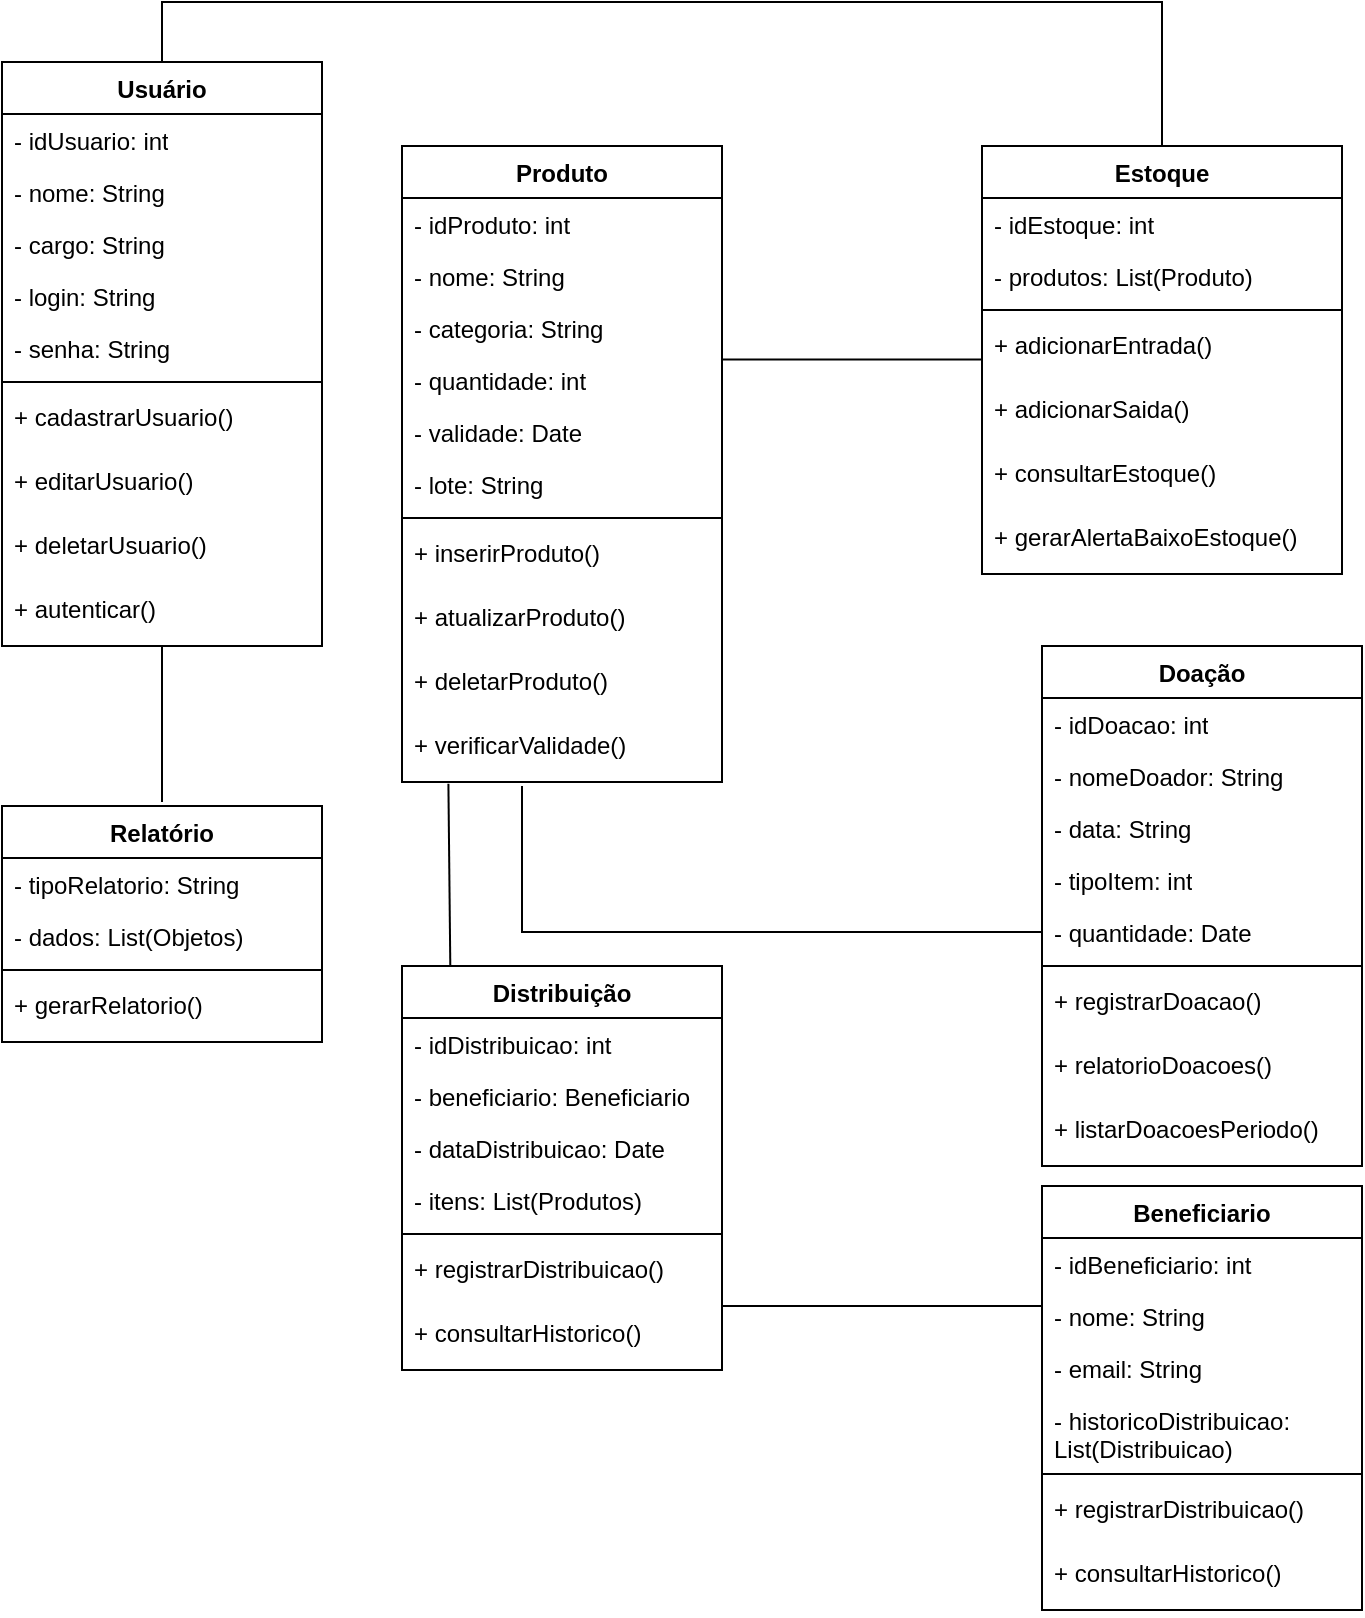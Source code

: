 <mxfile version="24.7.1" type="device">
  <diagram id="C5RBs43oDa-KdzZeNtuy" name="Page-1">
    <mxGraphModel dx="1257" dy="634" grid="1" gridSize="10" guides="1" tooltips="1" connect="1" arrows="1" fold="1" page="1" pageScale="1" pageWidth="827" pageHeight="1169" math="0" shadow="0">
      <root>
        <mxCell id="WIyWlLk6GJQsqaUBKTNV-0" />
        <mxCell id="WIyWlLk6GJQsqaUBKTNV-1" parent="WIyWlLk6GJQsqaUBKTNV-0" />
        <mxCell id="WTYtpzg1ktELfPWY72pb-0" value="Produto" style="swimlane;fontStyle=1;align=center;verticalAlign=top;childLayout=stackLayout;horizontal=1;startSize=26;horizontalStack=0;resizeParent=1;resizeParentMax=0;resizeLast=0;collapsible=1;marginBottom=0;whiteSpace=wrap;html=1;" vertex="1" parent="WIyWlLk6GJQsqaUBKTNV-1">
          <mxGeometry x="294" y="102" width="160" height="318" as="geometry" />
        </mxCell>
        <mxCell id="WTYtpzg1ktELfPWY72pb-1" value="- idProduto: int" style="text;strokeColor=none;fillColor=none;align=left;verticalAlign=top;spacingLeft=4;spacingRight=4;overflow=hidden;rotatable=0;points=[[0,0.5],[1,0.5]];portConstraint=eastwest;whiteSpace=wrap;html=1;" vertex="1" parent="WTYtpzg1ktELfPWY72pb-0">
          <mxGeometry y="26" width="160" height="26" as="geometry" />
        </mxCell>
        <mxCell id="WTYtpzg1ktELfPWY72pb-11" value="- nome: String" style="text;strokeColor=none;fillColor=none;align=left;verticalAlign=top;spacingLeft=4;spacingRight=4;overflow=hidden;rotatable=0;points=[[0,0.5],[1,0.5]];portConstraint=eastwest;whiteSpace=wrap;html=1;" vertex="1" parent="WTYtpzg1ktELfPWY72pb-0">
          <mxGeometry y="52" width="160" height="26" as="geometry" />
        </mxCell>
        <mxCell id="WTYtpzg1ktELfPWY72pb-12" value="- categoria: String" style="text;strokeColor=none;fillColor=none;align=left;verticalAlign=top;spacingLeft=4;spacingRight=4;overflow=hidden;rotatable=0;points=[[0,0.5],[1,0.5]];portConstraint=eastwest;whiteSpace=wrap;html=1;" vertex="1" parent="WTYtpzg1ktELfPWY72pb-0">
          <mxGeometry y="78" width="160" height="26" as="geometry" />
        </mxCell>
        <mxCell id="WTYtpzg1ktELfPWY72pb-13" value="- quantidade: int" style="text;strokeColor=none;fillColor=none;align=left;verticalAlign=top;spacingLeft=4;spacingRight=4;overflow=hidden;rotatable=0;points=[[0,0.5],[1,0.5]];portConstraint=eastwest;whiteSpace=wrap;html=1;" vertex="1" parent="WTYtpzg1ktELfPWY72pb-0">
          <mxGeometry y="104" width="160" height="26" as="geometry" />
        </mxCell>
        <mxCell id="WTYtpzg1ktELfPWY72pb-14" value="- validade: Date" style="text;strokeColor=none;fillColor=none;align=left;verticalAlign=top;spacingLeft=4;spacingRight=4;overflow=hidden;rotatable=0;points=[[0,0.5],[1,0.5]];portConstraint=eastwest;whiteSpace=wrap;html=1;" vertex="1" parent="WTYtpzg1ktELfPWY72pb-0">
          <mxGeometry y="130" width="160" height="26" as="geometry" />
        </mxCell>
        <mxCell id="WTYtpzg1ktELfPWY72pb-15" value="- lote: String" style="text;strokeColor=none;fillColor=none;align=left;verticalAlign=top;spacingLeft=4;spacingRight=4;overflow=hidden;rotatable=0;points=[[0,0.5],[1,0.5]];portConstraint=eastwest;whiteSpace=wrap;html=1;" vertex="1" parent="WTYtpzg1ktELfPWY72pb-0">
          <mxGeometry y="156" width="160" height="26" as="geometry" />
        </mxCell>
        <mxCell id="WTYtpzg1ktELfPWY72pb-2" value="" style="line;strokeWidth=1;fillColor=none;align=left;verticalAlign=middle;spacingTop=-1;spacingLeft=3;spacingRight=3;rotatable=0;labelPosition=right;points=[];portConstraint=eastwest;strokeColor=inherit;" vertex="1" parent="WTYtpzg1ktELfPWY72pb-0">
          <mxGeometry y="182" width="160" height="8" as="geometry" />
        </mxCell>
        <mxCell id="WTYtpzg1ktELfPWY72pb-3" value="+ inserirProduto()" style="text;strokeColor=none;fillColor=none;align=left;verticalAlign=top;spacingLeft=4;spacingRight=4;overflow=hidden;rotatable=0;points=[[0,0.5],[1,0.5]];portConstraint=eastwest;whiteSpace=wrap;html=1;" vertex="1" parent="WTYtpzg1ktELfPWY72pb-0">
          <mxGeometry y="190" width="160" height="32" as="geometry" />
        </mxCell>
        <mxCell id="WTYtpzg1ktELfPWY72pb-17" value="+ atualizarProduto()" style="text;strokeColor=none;fillColor=none;align=left;verticalAlign=top;spacingLeft=4;spacingRight=4;overflow=hidden;rotatable=0;points=[[0,0.5],[1,0.5]];portConstraint=eastwest;whiteSpace=wrap;html=1;" vertex="1" parent="WTYtpzg1ktELfPWY72pb-0">
          <mxGeometry y="222" width="160" height="32" as="geometry" />
        </mxCell>
        <mxCell id="WTYtpzg1ktELfPWY72pb-18" value="+ deletarProduto()" style="text;strokeColor=none;fillColor=none;align=left;verticalAlign=top;spacingLeft=4;spacingRight=4;overflow=hidden;rotatable=0;points=[[0,0.5],[1,0.5]];portConstraint=eastwest;whiteSpace=wrap;html=1;" vertex="1" parent="WTYtpzg1ktELfPWY72pb-0">
          <mxGeometry y="254" width="160" height="32" as="geometry" />
        </mxCell>
        <mxCell id="WTYtpzg1ktELfPWY72pb-20" value="+ verificarValidade()" style="text;strokeColor=none;fillColor=none;align=left;verticalAlign=top;spacingLeft=4;spacingRight=4;overflow=hidden;rotatable=0;points=[[0,0.5],[1,0.5]];portConstraint=eastwest;whiteSpace=wrap;html=1;" vertex="1" parent="WTYtpzg1ktELfPWY72pb-0">
          <mxGeometry y="286" width="160" height="32" as="geometry" />
        </mxCell>
        <mxCell id="WTYtpzg1ktELfPWY72pb-34" value="Doação" style="swimlane;fontStyle=1;align=center;verticalAlign=top;childLayout=stackLayout;horizontal=1;startSize=26;horizontalStack=0;resizeParent=1;resizeParentMax=0;resizeLast=0;collapsible=1;marginBottom=0;whiteSpace=wrap;html=1;" vertex="1" parent="WIyWlLk6GJQsqaUBKTNV-1">
          <mxGeometry x="614" y="352" width="160" height="260" as="geometry" />
        </mxCell>
        <mxCell id="WTYtpzg1ktELfPWY72pb-35" value="- idDoacao: int" style="text;strokeColor=none;fillColor=none;align=left;verticalAlign=top;spacingLeft=4;spacingRight=4;overflow=hidden;rotatable=0;points=[[0,0.5],[1,0.5]];portConstraint=eastwest;whiteSpace=wrap;html=1;" vertex="1" parent="WTYtpzg1ktELfPWY72pb-34">
          <mxGeometry y="26" width="160" height="26" as="geometry" />
        </mxCell>
        <mxCell id="WTYtpzg1ktELfPWY72pb-36" value="- nomeDoador: String" style="text;strokeColor=none;fillColor=none;align=left;verticalAlign=top;spacingLeft=4;spacingRight=4;overflow=hidden;rotatable=0;points=[[0,0.5],[1,0.5]];portConstraint=eastwest;whiteSpace=wrap;html=1;" vertex="1" parent="WTYtpzg1ktELfPWY72pb-34">
          <mxGeometry y="52" width="160" height="26" as="geometry" />
        </mxCell>
        <mxCell id="WTYtpzg1ktELfPWY72pb-37" value="- data: String" style="text;strokeColor=none;fillColor=none;align=left;verticalAlign=top;spacingLeft=4;spacingRight=4;overflow=hidden;rotatable=0;points=[[0,0.5],[1,0.5]];portConstraint=eastwest;whiteSpace=wrap;html=1;" vertex="1" parent="WTYtpzg1ktELfPWY72pb-34">
          <mxGeometry y="78" width="160" height="26" as="geometry" />
        </mxCell>
        <mxCell id="WTYtpzg1ktELfPWY72pb-38" value="- tipoItem: int" style="text;strokeColor=none;fillColor=none;align=left;verticalAlign=top;spacingLeft=4;spacingRight=4;overflow=hidden;rotatable=0;points=[[0,0.5],[1,0.5]];portConstraint=eastwest;whiteSpace=wrap;html=1;" vertex="1" parent="WTYtpzg1ktELfPWY72pb-34">
          <mxGeometry y="104" width="160" height="26" as="geometry" />
        </mxCell>
        <mxCell id="WTYtpzg1ktELfPWY72pb-39" value="- quantidade: Date" style="text;strokeColor=none;fillColor=none;align=left;verticalAlign=top;spacingLeft=4;spacingRight=4;overflow=hidden;rotatable=0;points=[[0,0.5],[1,0.5]];portConstraint=eastwest;whiteSpace=wrap;html=1;" vertex="1" parent="WTYtpzg1ktELfPWY72pb-34">
          <mxGeometry y="130" width="160" height="26" as="geometry" />
        </mxCell>
        <mxCell id="WTYtpzg1ktELfPWY72pb-41" value="" style="line;strokeWidth=1;fillColor=none;align=left;verticalAlign=middle;spacingTop=-1;spacingLeft=3;spacingRight=3;rotatable=0;labelPosition=right;points=[];portConstraint=eastwest;strokeColor=inherit;" vertex="1" parent="WTYtpzg1ktELfPWY72pb-34">
          <mxGeometry y="156" width="160" height="8" as="geometry" />
        </mxCell>
        <mxCell id="WTYtpzg1ktELfPWY72pb-42" value="+ registrarDoacao()" style="text;strokeColor=none;fillColor=none;align=left;verticalAlign=top;spacingLeft=4;spacingRight=4;overflow=hidden;rotatable=0;points=[[0,0.5],[1,0.5]];portConstraint=eastwest;whiteSpace=wrap;html=1;" vertex="1" parent="WTYtpzg1ktELfPWY72pb-34">
          <mxGeometry y="164" width="160" height="32" as="geometry" />
        </mxCell>
        <mxCell id="WTYtpzg1ktELfPWY72pb-43" value="+ relatorioDoacoes()" style="text;strokeColor=none;fillColor=none;align=left;verticalAlign=top;spacingLeft=4;spacingRight=4;overflow=hidden;rotatable=0;points=[[0,0.5],[1,0.5]];portConstraint=eastwest;whiteSpace=wrap;html=1;" vertex="1" parent="WTYtpzg1ktELfPWY72pb-34">
          <mxGeometry y="196" width="160" height="32" as="geometry" />
        </mxCell>
        <mxCell id="WTYtpzg1ktELfPWY72pb-44" value="+ listarDoacoesPeriodo()" style="text;strokeColor=none;fillColor=none;align=left;verticalAlign=top;spacingLeft=4;spacingRight=4;overflow=hidden;rotatable=0;points=[[0,0.5],[1,0.5]];portConstraint=eastwest;whiteSpace=wrap;html=1;" vertex="1" parent="WTYtpzg1ktELfPWY72pb-34">
          <mxGeometry y="228" width="160" height="32" as="geometry" />
        </mxCell>
        <mxCell id="WTYtpzg1ktELfPWY72pb-47" value="Estoque" style="swimlane;fontStyle=1;align=center;verticalAlign=top;childLayout=stackLayout;horizontal=1;startSize=26;horizontalStack=0;resizeParent=1;resizeParentMax=0;resizeLast=0;collapsible=1;marginBottom=0;whiteSpace=wrap;html=1;" vertex="1" parent="WIyWlLk6GJQsqaUBKTNV-1">
          <mxGeometry x="584" y="102" width="180" height="214" as="geometry" />
        </mxCell>
        <mxCell id="WTYtpzg1ktELfPWY72pb-48" value="- idEstoque: int" style="text;strokeColor=none;fillColor=none;align=left;verticalAlign=top;spacingLeft=4;spacingRight=4;overflow=hidden;rotatable=0;points=[[0,0.5],[1,0.5]];portConstraint=eastwest;whiteSpace=wrap;html=1;" vertex="1" parent="WTYtpzg1ktELfPWY72pb-47">
          <mxGeometry y="26" width="180" height="26" as="geometry" />
        </mxCell>
        <mxCell id="WTYtpzg1ktELfPWY72pb-49" value="- produtos: List(Produto)" style="text;strokeColor=none;fillColor=none;align=left;verticalAlign=top;spacingLeft=4;spacingRight=4;overflow=hidden;rotatable=0;points=[[0,0.5],[1,0.5]];portConstraint=eastwest;whiteSpace=wrap;html=1;" vertex="1" parent="WTYtpzg1ktELfPWY72pb-47">
          <mxGeometry y="52" width="180" height="26" as="geometry" />
        </mxCell>
        <mxCell id="WTYtpzg1ktELfPWY72pb-54" value="" style="line;strokeWidth=1;fillColor=none;align=left;verticalAlign=middle;spacingTop=-1;spacingLeft=3;spacingRight=3;rotatable=0;labelPosition=right;points=[];portConstraint=eastwest;strokeColor=inherit;" vertex="1" parent="WTYtpzg1ktELfPWY72pb-47">
          <mxGeometry y="78" width="180" height="8" as="geometry" />
        </mxCell>
        <mxCell id="WTYtpzg1ktELfPWY72pb-55" value="+ adicionarEntrada()" style="text;strokeColor=none;fillColor=none;align=left;verticalAlign=top;spacingLeft=4;spacingRight=4;overflow=hidden;rotatable=0;points=[[0,0.5],[1,0.5]];portConstraint=eastwest;whiteSpace=wrap;html=1;" vertex="1" parent="WTYtpzg1ktELfPWY72pb-47">
          <mxGeometry y="86" width="180" height="32" as="geometry" />
        </mxCell>
        <mxCell id="WTYtpzg1ktELfPWY72pb-56" value="+ adicionarSaida()" style="text;strokeColor=none;fillColor=none;align=left;verticalAlign=top;spacingLeft=4;spacingRight=4;overflow=hidden;rotatable=0;points=[[0,0.5],[1,0.5]];portConstraint=eastwest;whiteSpace=wrap;html=1;" vertex="1" parent="WTYtpzg1ktELfPWY72pb-47">
          <mxGeometry y="118" width="180" height="32" as="geometry" />
        </mxCell>
        <mxCell id="WTYtpzg1ktELfPWY72pb-57" value="+ consultarEstoque()" style="text;strokeColor=none;fillColor=none;align=left;verticalAlign=top;spacingLeft=4;spacingRight=4;overflow=hidden;rotatable=0;points=[[0,0.5],[1,0.5]];portConstraint=eastwest;whiteSpace=wrap;html=1;" vertex="1" parent="WTYtpzg1ktELfPWY72pb-47">
          <mxGeometry y="150" width="180" height="32" as="geometry" />
        </mxCell>
        <mxCell id="WTYtpzg1ktELfPWY72pb-58" value="+ gerarAlertaBaixoEstoque()" style="text;strokeColor=none;fillColor=none;align=left;verticalAlign=top;spacingLeft=4;spacingRight=4;overflow=hidden;rotatable=0;points=[[0,0.5],[1,0.5]];portConstraint=eastwest;whiteSpace=wrap;html=1;" vertex="1" parent="WTYtpzg1ktELfPWY72pb-47">
          <mxGeometry y="182" width="180" height="32" as="geometry" />
        </mxCell>
        <mxCell id="WTYtpzg1ktELfPWY72pb-60" value="Distribuição" style="swimlane;fontStyle=1;align=center;verticalAlign=top;childLayout=stackLayout;horizontal=1;startSize=26;horizontalStack=0;resizeParent=1;resizeParentMax=0;resizeLast=0;collapsible=1;marginBottom=0;whiteSpace=wrap;html=1;" vertex="1" parent="WIyWlLk6GJQsqaUBKTNV-1">
          <mxGeometry x="294" y="512" width="160" height="202" as="geometry" />
        </mxCell>
        <mxCell id="WTYtpzg1ktELfPWY72pb-61" value="- idDistribuicao: int" style="text;strokeColor=none;fillColor=none;align=left;verticalAlign=top;spacingLeft=4;spacingRight=4;overflow=hidden;rotatable=0;points=[[0,0.5],[1,0.5]];portConstraint=eastwest;whiteSpace=wrap;html=1;" vertex="1" parent="WTYtpzg1ktELfPWY72pb-60">
          <mxGeometry y="26" width="160" height="26" as="geometry" />
        </mxCell>
        <mxCell id="WTYtpzg1ktELfPWY72pb-62" value="- beneficiario: Beneficiario" style="text;strokeColor=none;fillColor=none;align=left;verticalAlign=top;spacingLeft=4;spacingRight=4;overflow=hidden;rotatable=0;points=[[0,0.5],[1,0.5]];portConstraint=eastwest;whiteSpace=wrap;html=1;" vertex="1" parent="WTYtpzg1ktELfPWY72pb-60">
          <mxGeometry y="52" width="160" height="26" as="geometry" />
        </mxCell>
        <mxCell id="WTYtpzg1ktELfPWY72pb-63" value="- dataDistribuicao: Date" style="text;strokeColor=none;fillColor=none;align=left;verticalAlign=top;spacingLeft=4;spacingRight=4;overflow=hidden;rotatable=0;points=[[0,0.5],[1,0.5]];portConstraint=eastwest;whiteSpace=wrap;html=1;" vertex="1" parent="WTYtpzg1ktELfPWY72pb-60">
          <mxGeometry y="78" width="160" height="26" as="geometry" />
        </mxCell>
        <mxCell id="WTYtpzg1ktELfPWY72pb-64" value="- itens: List(Produtos)" style="text;strokeColor=none;fillColor=none;align=left;verticalAlign=top;spacingLeft=4;spacingRight=4;overflow=hidden;rotatable=0;points=[[0,0.5],[1,0.5]];portConstraint=eastwest;whiteSpace=wrap;html=1;" vertex="1" parent="WTYtpzg1ktELfPWY72pb-60">
          <mxGeometry y="104" width="160" height="26" as="geometry" />
        </mxCell>
        <mxCell id="WTYtpzg1ktELfPWY72pb-66" value="" style="line;strokeWidth=1;fillColor=none;align=left;verticalAlign=middle;spacingTop=-1;spacingLeft=3;spacingRight=3;rotatable=0;labelPosition=right;points=[];portConstraint=eastwest;strokeColor=inherit;" vertex="1" parent="WTYtpzg1ktELfPWY72pb-60">
          <mxGeometry y="130" width="160" height="8" as="geometry" />
        </mxCell>
        <mxCell id="WTYtpzg1ktELfPWY72pb-67" value="+ registrarDistribuicao()" style="text;strokeColor=none;fillColor=none;align=left;verticalAlign=top;spacingLeft=4;spacingRight=4;overflow=hidden;rotatable=0;points=[[0,0.5],[1,0.5]];portConstraint=eastwest;whiteSpace=wrap;html=1;" vertex="1" parent="WTYtpzg1ktELfPWY72pb-60">
          <mxGeometry y="138" width="160" height="32" as="geometry" />
        </mxCell>
        <mxCell id="WTYtpzg1ktELfPWY72pb-68" value="+ consultarHistorico()" style="text;strokeColor=none;fillColor=none;align=left;verticalAlign=top;spacingLeft=4;spacingRight=4;overflow=hidden;rotatable=0;points=[[0,0.5],[1,0.5]];portConstraint=eastwest;whiteSpace=wrap;html=1;" vertex="1" parent="WTYtpzg1ktELfPWY72pb-60">
          <mxGeometry y="170" width="160" height="32" as="geometry" />
        </mxCell>
        <mxCell id="WTYtpzg1ktELfPWY72pb-70" value="Beneficiario" style="swimlane;fontStyle=1;align=center;verticalAlign=top;childLayout=stackLayout;horizontal=1;startSize=26;horizontalStack=0;resizeParent=1;resizeParentMax=0;resizeLast=0;collapsible=1;marginBottom=0;whiteSpace=wrap;html=1;" vertex="1" parent="WIyWlLk6GJQsqaUBKTNV-1">
          <mxGeometry x="614" y="622" width="160" height="212" as="geometry" />
        </mxCell>
        <mxCell id="WTYtpzg1ktELfPWY72pb-71" value="- idBeneficiario: int" style="text;strokeColor=none;fillColor=none;align=left;verticalAlign=top;spacingLeft=4;spacingRight=4;overflow=hidden;rotatable=0;points=[[0,0.5],[1,0.5]];portConstraint=eastwest;whiteSpace=wrap;html=1;" vertex="1" parent="WTYtpzg1ktELfPWY72pb-70">
          <mxGeometry y="26" width="160" height="26" as="geometry" />
        </mxCell>
        <mxCell id="WTYtpzg1ktELfPWY72pb-72" value="- nome: String" style="text;strokeColor=none;fillColor=none;align=left;verticalAlign=top;spacingLeft=4;spacingRight=4;overflow=hidden;rotatable=0;points=[[0,0.5],[1,0.5]];portConstraint=eastwest;whiteSpace=wrap;html=1;" vertex="1" parent="WTYtpzg1ktELfPWY72pb-70">
          <mxGeometry y="52" width="160" height="26" as="geometry" />
        </mxCell>
        <mxCell id="WTYtpzg1ktELfPWY72pb-73" value="- email: String" style="text;strokeColor=none;fillColor=none;align=left;verticalAlign=top;spacingLeft=4;spacingRight=4;overflow=hidden;rotatable=0;points=[[0,0.5],[1,0.5]];portConstraint=eastwest;whiteSpace=wrap;html=1;" vertex="1" parent="WTYtpzg1ktELfPWY72pb-70">
          <mxGeometry y="78" width="160" height="26" as="geometry" />
        </mxCell>
        <mxCell id="WTYtpzg1ktELfPWY72pb-74" value="- historicoDistribuicao: List(Distribuicao&lt;span style=&quot;background-color: initial;&quot;&gt;)&lt;/span&gt;" style="text;strokeColor=none;fillColor=none;align=left;verticalAlign=top;spacingLeft=4;spacingRight=4;overflow=hidden;rotatable=0;points=[[0,0.5],[1,0.5]];portConstraint=eastwest;whiteSpace=wrap;html=1;" vertex="1" parent="WTYtpzg1ktELfPWY72pb-70">
          <mxGeometry y="104" width="160" height="36" as="geometry" />
        </mxCell>
        <mxCell id="WTYtpzg1ktELfPWY72pb-75" value="" style="line;strokeWidth=1;fillColor=none;align=left;verticalAlign=middle;spacingTop=-1;spacingLeft=3;spacingRight=3;rotatable=0;labelPosition=right;points=[];portConstraint=eastwest;strokeColor=inherit;" vertex="1" parent="WTYtpzg1ktELfPWY72pb-70">
          <mxGeometry y="140" width="160" height="8" as="geometry" />
        </mxCell>
        <mxCell id="WTYtpzg1ktELfPWY72pb-76" value="+ registrarDistribuicao()" style="text;strokeColor=none;fillColor=none;align=left;verticalAlign=top;spacingLeft=4;spacingRight=4;overflow=hidden;rotatable=0;points=[[0,0.5],[1,0.5]];portConstraint=eastwest;whiteSpace=wrap;html=1;" vertex="1" parent="WTYtpzg1ktELfPWY72pb-70">
          <mxGeometry y="148" width="160" height="32" as="geometry" />
        </mxCell>
        <mxCell id="WTYtpzg1ktELfPWY72pb-77" value="+ consultarHistorico()" style="text;strokeColor=none;fillColor=none;align=left;verticalAlign=top;spacingLeft=4;spacingRight=4;overflow=hidden;rotatable=0;points=[[0,0.5],[1,0.5]];portConstraint=eastwest;whiteSpace=wrap;html=1;" vertex="1" parent="WTYtpzg1ktELfPWY72pb-70">
          <mxGeometry y="180" width="160" height="32" as="geometry" />
        </mxCell>
        <mxCell id="WTYtpzg1ktELfPWY72pb-112" style="edgeStyle=orthogonalEdgeStyle;rounded=0;orthogonalLoop=1;jettySize=auto;html=1;endArrow=none;endFill=0;" edge="1" parent="WIyWlLk6GJQsqaUBKTNV-1" source="WTYtpzg1ktELfPWY72pb-78">
          <mxGeometry relative="1" as="geometry">
            <mxPoint x="174.0" y="430" as="targetPoint" />
          </mxGeometry>
        </mxCell>
        <mxCell id="WTYtpzg1ktELfPWY72pb-113" style="edgeStyle=orthogonalEdgeStyle;rounded=0;orthogonalLoop=1;jettySize=auto;html=1;entryX=0.5;entryY=0;entryDx=0;entryDy=0;endArrow=none;endFill=0;" edge="1" parent="WIyWlLk6GJQsqaUBKTNV-1" source="WTYtpzg1ktELfPWY72pb-78" target="WTYtpzg1ktELfPWY72pb-47">
          <mxGeometry relative="1" as="geometry">
            <Array as="points">
              <mxPoint x="174" y="30" />
              <mxPoint x="674" y="30" />
            </Array>
          </mxGeometry>
        </mxCell>
        <mxCell id="WTYtpzg1ktELfPWY72pb-78" value="Usuário" style="swimlane;fontStyle=1;align=center;verticalAlign=top;childLayout=stackLayout;horizontal=1;startSize=26;horizontalStack=0;resizeParent=1;resizeParentMax=0;resizeLast=0;collapsible=1;marginBottom=0;whiteSpace=wrap;html=1;" vertex="1" parent="WIyWlLk6GJQsqaUBKTNV-1">
          <mxGeometry x="94" y="60" width="160" height="292" as="geometry" />
        </mxCell>
        <mxCell id="WTYtpzg1ktELfPWY72pb-79" value="- idUsuario: int" style="text;strokeColor=none;fillColor=none;align=left;verticalAlign=top;spacingLeft=4;spacingRight=4;overflow=hidden;rotatable=0;points=[[0,0.5],[1,0.5]];portConstraint=eastwest;whiteSpace=wrap;html=1;" vertex="1" parent="WTYtpzg1ktELfPWY72pb-78">
          <mxGeometry y="26" width="160" height="26" as="geometry" />
        </mxCell>
        <mxCell id="WTYtpzg1ktELfPWY72pb-80" value="- nome: String" style="text;strokeColor=none;fillColor=none;align=left;verticalAlign=top;spacingLeft=4;spacingRight=4;overflow=hidden;rotatable=0;points=[[0,0.5],[1,0.5]];portConstraint=eastwest;whiteSpace=wrap;html=1;" vertex="1" parent="WTYtpzg1ktELfPWY72pb-78">
          <mxGeometry y="52" width="160" height="26" as="geometry" />
        </mxCell>
        <mxCell id="WTYtpzg1ktELfPWY72pb-81" value="- cargo: String" style="text;strokeColor=none;fillColor=none;align=left;verticalAlign=top;spacingLeft=4;spacingRight=4;overflow=hidden;rotatable=0;points=[[0,0.5],[1,0.5]];portConstraint=eastwest;whiteSpace=wrap;html=1;" vertex="1" parent="WTYtpzg1ktELfPWY72pb-78">
          <mxGeometry y="78" width="160" height="26" as="geometry" />
        </mxCell>
        <mxCell id="WTYtpzg1ktELfPWY72pb-82" value="- login: String" style="text;strokeColor=none;fillColor=none;align=left;verticalAlign=top;spacingLeft=4;spacingRight=4;overflow=hidden;rotatable=0;points=[[0,0.5],[1,0.5]];portConstraint=eastwest;whiteSpace=wrap;html=1;" vertex="1" parent="WTYtpzg1ktELfPWY72pb-78">
          <mxGeometry y="104" width="160" height="26" as="geometry" />
        </mxCell>
        <mxCell id="WTYtpzg1ktELfPWY72pb-83" value="- senha: String" style="text;strokeColor=none;fillColor=none;align=left;verticalAlign=top;spacingLeft=4;spacingRight=4;overflow=hidden;rotatable=0;points=[[0,0.5],[1,0.5]];portConstraint=eastwest;whiteSpace=wrap;html=1;" vertex="1" parent="WTYtpzg1ktELfPWY72pb-78">
          <mxGeometry y="130" width="160" height="26" as="geometry" />
        </mxCell>
        <mxCell id="WTYtpzg1ktELfPWY72pb-85" value="" style="line;strokeWidth=1;fillColor=none;align=left;verticalAlign=middle;spacingTop=-1;spacingLeft=3;spacingRight=3;rotatable=0;labelPosition=right;points=[];portConstraint=eastwest;strokeColor=inherit;" vertex="1" parent="WTYtpzg1ktELfPWY72pb-78">
          <mxGeometry y="156" width="160" height="8" as="geometry" />
        </mxCell>
        <mxCell id="WTYtpzg1ktELfPWY72pb-86" value="+ cadastrarUsuario()" style="text;strokeColor=none;fillColor=none;align=left;verticalAlign=top;spacingLeft=4;spacingRight=4;overflow=hidden;rotatable=0;points=[[0,0.5],[1,0.5]];portConstraint=eastwest;whiteSpace=wrap;html=1;" vertex="1" parent="WTYtpzg1ktELfPWY72pb-78">
          <mxGeometry y="164" width="160" height="32" as="geometry" />
        </mxCell>
        <mxCell id="WTYtpzg1ktELfPWY72pb-87" value="+ editarUsuario()" style="text;strokeColor=none;fillColor=none;align=left;verticalAlign=top;spacingLeft=4;spacingRight=4;overflow=hidden;rotatable=0;points=[[0,0.5],[1,0.5]];portConstraint=eastwest;whiteSpace=wrap;html=1;" vertex="1" parent="WTYtpzg1ktELfPWY72pb-78">
          <mxGeometry y="196" width="160" height="32" as="geometry" />
        </mxCell>
        <mxCell id="WTYtpzg1ktELfPWY72pb-88" value="+ deletarUsuario()" style="text;strokeColor=none;fillColor=none;align=left;verticalAlign=top;spacingLeft=4;spacingRight=4;overflow=hidden;rotatable=0;points=[[0,0.5],[1,0.5]];portConstraint=eastwest;whiteSpace=wrap;html=1;" vertex="1" parent="WTYtpzg1ktELfPWY72pb-78">
          <mxGeometry y="228" width="160" height="32" as="geometry" />
        </mxCell>
        <mxCell id="WTYtpzg1ktELfPWY72pb-89" value="+ autenticar()" style="text;strokeColor=none;fillColor=none;align=left;verticalAlign=top;spacingLeft=4;spacingRight=4;overflow=hidden;rotatable=0;points=[[0,0.5],[1,0.5]];portConstraint=eastwest;whiteSpace=wrap;html=1;" vertex="1" parent="WTYtpzg1ktELfPWY72pb-78">
          <mxGeometry y="260" width="160" height="32" as="geometry" />
        </mxCell>
        <mxCell id="WTYtpzg1ktELfPWY72pb-90" value="Relatório" style="swimlane;fontStyle=1;align=center;verticalAlign=top;childLayout=stackLayout;horizontal=1;startSize=26;horizontalStack=0;resizeParent=1;resizeParentMax=0;resizeLast=0;collapsible=1;marginBottom=0;whiteSpace=wrap;html=1;" vertex="1" parent="WIyWlLk6GJQsqaUBKTNV-1">
          <mxGeometry x="94" y="432" width="160" height="118" as="geometry" />
        </mxCell>
        <mxCell id="WTYtpzg1ktELfPWY72pb-91" value="- tipoRelatorio: String" style="text;strokeColor=none;fillColor=none;align=left;verticalAlign=top;spacingLeft=4;spacingRight=4;overflow=hidden;rotatable=0;points=[[0,0.5],[1,0.5]];portConstraint=eastwest;whiteSpace=wrap;html=1;" vertex="1" parent="WTYtpzg1ktELfPWY72pb-90">
          <mxGeometry y="26" width="160" height="26" as="geometry" />
        </mxCell>
        <mxCell id="WTYtpzg1ktELfPWY72pb-92" value="- dados: List(Objetos)" style="text;strokeColor=none;fillColor=none;align=left;verticalAlign=top;spacingLeft=4;spacingRight=4;overflow=hidden;rotatable=0;points=[[0,0.5],[1,0.5]];portConstraint=eastwest;whiteSpace=wrap;html=1;" vertex="1" parent="WTYtpzg1ktELfPWY72pb-90">
          <mxGeometry y="52" width="160" height="26" as="geometry" />
        </mxCell>
        <mxCell id="WTYtpzg1ktELfPWY72pb-96" value="" style="line;strokeWidth=1;fillColor=none;align=left;verticalAlign=middle;spacingTop=-1;spacingLeft=3;spacingRight=3;rotatable=0;labelPosition=right;points=[];portConstraint=eastwest;strokeColor=inherit;" vertex="1" parent="WTYtpzg1ktELfPWY72pb-90">
          <mxGeometry y="78" width="160" height="8" as="geometry" />
        </mxCell>
        <mxCell id="WTYtpzg1ktELfPWY72pb-97" value="+ gerarRelatorio()" style="text;strokeColor=none;fillColor=none;align=left;verticalAlign=top;spacingLeft=4;spacingRight=4;overflow=hidden;rotatable=0;points=[[0,0.5],[1,0.5]];portConstraint=eastwest;whiteSpace=wrap;html=1;" vertex="1" parent="WTYtpzg1ktELfPWY72pb-90">
          <mxGeometry y="86" width="160" height="32" as="geometry" />
        </mxCell>
        <mxCell id="WTYtpzg1ktELfPWY72pb-105" value="" style="endArrow=none;endFill=0;endSize=24;html=1;rounded=0;exitX=0.002;exitY=0.65;exitDx=0;exitDy=0;exitPerimeter=0;" edge="1" parent="WIyWlLk6GJQsqaUBKTNV-1" source="WTYtpzg1ktELfPWY72pb-55">
          <mxGeometry width="160" relative="1" as="geometry">
            <mxPoint x="544" y="208.8" as="sourcePoint" />
            <mxPoint x="454" y="208.8" as="targetPoint" />
          </mxGeometry>
        </mxCell>
        <mxCell id="WTYtpzg1ktELfPWY72pb-106" value="" style="endArrow=none;endFill=0;endSize=12;html=1;rounded=0;exitX=0;exitY=0.5;exitDx=0;exitDy=0;edgeStyle=orthogonalEdgeStyle;entryX=0.375;entryY=1.063;entryDx=0;entryDy=0;entryPerimeter=0;" edge="1" parent="WIyWlLk6GJQsqaUBKTNV-1" source="WTYtpzg1ktELfPWY72pb-39" target="WTYtpzg1ktELfPWY72pb-20">
          <mxGeometry width="160" relative="1" as="geometry">
            <mxPoint x="564" y="412" as="sourcePoint" />
            <mxPoint x="354" y="495" as="targetPoint" />
            <Array as="points">
              <mxPoint x="354" y="495" />
            </Array>
          </mxGeometry>
        </mxCell>
        <mxCell id="WTYtpzg1ktELfPWY72pb-107" value="" style="endArrow=none;endFill=0;endSize=12;html=1;rounded=0;exitX=0.151;exitY=0.001;exitDx=0;exitDy=0;exitPerimeter=0;entryX=0.145;entryY=1.027;entryDx=0;entryDy=0;entryPerimeter=0;" edge="1" parent="WIyWlLk6GJQsqaUBKTNV-1" source="WTYtpzg1ktELfPWY72pb-60" target="WTYtpzg1ktELfPWY72pb-20">
          <mxGeometry width="160" relative="1" as="geometry">
            <mxPoint x="584" y="362" as="sourcePoint" />
            <mxPoint x="314" y="432" as="targetPoint" />
          </mxGeometry>
        </mxCell>
        <mxCell id="WTYtpzg1ktELfPWY72pb-108" value="" style="endArrow=none;endFill=0;endSize=12;html=1;rounded=0;exitX=1;exitY=0.001;exitDx=0;exitDy=0;exitPerimeter=0;entryX=0;entryY=0.308;entryDx=0;entryDy=0;entryPerimeter=0;" edge="1" parent="WIyWlLk6GJQsqaUBKTNV-1" source="WTYtpzg1ktELfPWY72pb-68" target="WTYtpzg1ktELfPWY72pb-72">
          <mxGeometry width="160" relative="1" as="geometry">
            <mxPoint x="464" y="682" as="sourcePoint" />
            <mxPoint x="604" y="682" as="targetPoint" />
          </mxGeometry>
        </mxCell>
      </root>
    </mxGraphModel>
  </diagram>
</mxfile>

